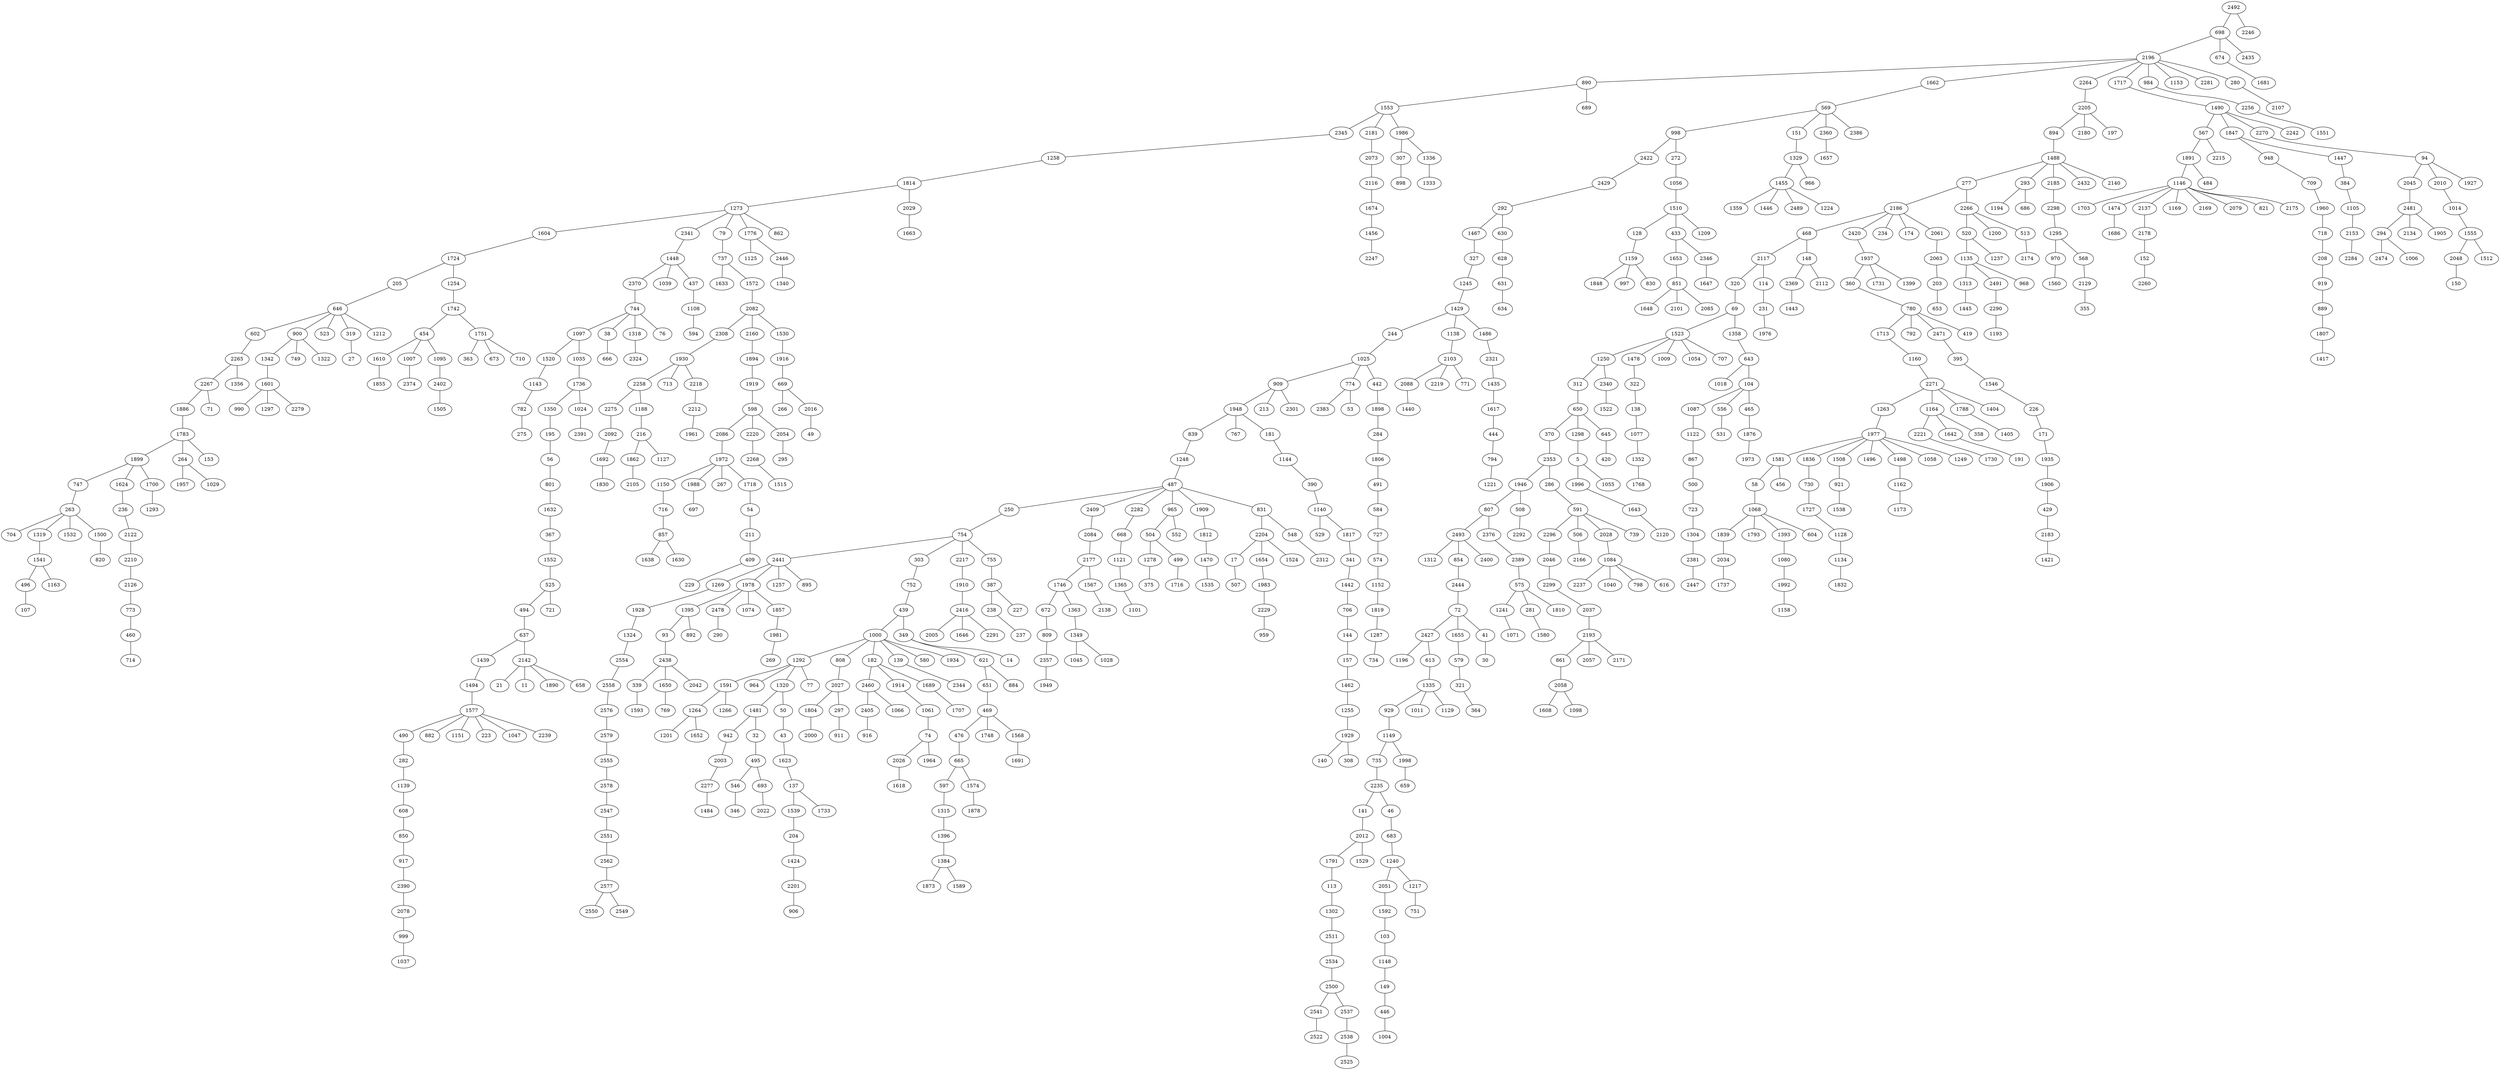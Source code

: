 strict graph "" {
	2492 -- 698;
	2492 -- 2246;
	698 -- 2196;
	698 -- 674;
	698 -- 2435;
	2196 -- 890;
	2196 -- 1662;
	2196 -- 2264;
	2196 -- 1717;
	2196 -- 984;
	2196 -- 1153;
	2196 -- 2281;
	2196 -- 280;
	890 -- 1553;
	890 -- 689;
	1553 -- 2345;
	1553 -- 2181;
	1553 -- 1986;
	2345 -- 1258;
	1258 -- 1814;
	1814 -- 1273;
	1814 -- 2029;
	1273 -- 1604;
	1273 -- 2341;
	1273 -- 79;
	1273 -- 1776;
	1273 -- 862;
	1604 -- 1724;
	1724 -- 205;
	1724 -- 1254;
	205 -- 646;
	646 -- 602;
	646 -- 900;
	646 -- 523;
	646 -- 319;
	646 -- 1212;
	602 -- 2265;
	2265 -- 2267;
	2265 -- 1356;
	2267 -- 1886;
	2267 -- 71;
	1886 -- 1783;
	1783 -- 1899;
	1783 -- 264;
	1783 -- 153;
	1899 -- 747;
	1899 -- 1624;
	1899 -- 1700;
	747 -- 263;
	263 -- 704;
	263 -- 1319;
	263 -- 1532;
	263 -- 1500;
	1662 -- 569;
	569 -- 998;
	569 -- 151;
	569 -- 2360;
	569 -- 2386;
	998 -- 2422;
	998 -- 272;
	2422 -- 2429;
	2429 -- 292;
	292 -- 1467;
	292 -- 630;
	1467 -- 327;
	327 -- 1245;
	1245 -- 1429;
	1429 -- 244;
	1429 -- 1138;
	1429 -- 1486;
	244 -- 1025;
	1025 -- 909;
	1025 -- 774;
	1025 -- 442;
	909 -- 1948;
	909 -- 213;
	909 -- 2301;
	1948 -- 839;
	1948 -- 767;
	1948 -- 181;
	839 -- 1248;
	1248 -- 487;
	487 -- 250;
	487 -- 2409;
	487 -- 2282;
	487 -- 965;
	487 -- 1909;
	487 -- 831;
	250 -- 754;
	754 -- 2441;
	754 -- 303;
	754 -- 2217;
	754 -- 755;
	2441 -- 1269;
	2441 -- 1978;
	2441 -- 1257;
	2441 -- 895;
	1269 -- 1928;
	1928 -- 1324;
	1324 -- 2554;
	2554 -- 2558;
	2558 -- 2576;
	2576 -- 2579;
	2579 -- 2555;
	2555 -- 2578;
	2578 -- 2547;
	2547 -- 2551;
	2551 -- 2562;
	2562 -- 2577;
	2577 -- 2550;
	2577 -- 2549;
	2409 -- 2084;
	2084 -- 2177;
	2177 -- 1746;
	2177 -- 1567;
	1746 -- 672;
	1746 -- 1363;
	2264 -- 2205;
	2205 -- 894;
	2205 -- 2180;
	2205 -- 197;
	894 -- 1488;
	1488 -- 277;
	1488 -- 293;
	1488 -- 2185;
	1488 -- 2432;
	1488 -- 2140;
	277 -- 2186;
	277 -- 2266;
	2186 -- 468;
	2186 -- 2420;
	2186 -- 234;
	2186 -- 174;
	2186 -- 2061;
	468 -- 2117;
	468 -- 148;
	2117 -- 320;
	2117 -- 114;
	320 -- 69;
	69 -- 1523;
	69 -- 1358;
	1523 -- 1250;
	1523 -- 1478;
	1523 -- 1009;
	1523 -- 1054;
	1523 -- 707;
	1250 -- 312;
	1250 -- 2340;
	312 -- 650;
	650 -- 370;
	650 -- 1298;
	650 -- 645;
	370 -- 2353;
	2353 -- 1946;
	2353 -- 286;
	1946 -- 807;
	1946 -- 508;
	807 -- 2493;
	807 -- 2376;
	2493 -- 1312;
	2493 -- 854;
	2493 -- 2400;
	1717 -- 1490;
	1490 -- 567;
	1490 -- 1847;
	1490 -- 2270;
	1490 -- 2242;
	303 -- 752;
	752 -- 439;
	439 -- 1000;
	439 -- 349;
	1000 -- 1292;
	1000 -- 808;
	1000 -- 182;
	1000 -- 139;
	1000 -- 580;
	1000 -- 1934;
	1292 -- 1591;
	1292 -- 964;
	1292 -- 1320;
	1292 -- 77;
	1591 -- 1264;
	1591 -- 1266;
	1264 -- 1201;
	1264 -- 1652;
	1138 -- 2103;
	672 -- 809;
	809 -- 2357;
	2357 -- 1949;
	854 -- 2444;
	2444 -- 72;
	72 -- 2427;
	72 -- 1655;
	72 -- 41;
	1254 -- 1742;
	1742 -- 454;
	1742 -- 1751;
	454 -- 1610;
	454 -- 1007;
	454 -- 1095;
	1610 -- 1855;
	2420 -- 1937;
	1937 -- 360;
	1937 -- 1731;
	1937 -- 1399;
	360 -- 780;
	780 -- 1713;
	780 -- 792;
	780 -- 2471;
	780 -- 419;
	567 -- 1891;
	567 -- 2215;
	1891 -- 1146;
	1891 -- 484;
	1146 -- 1703;
	1146 -- 1474;
	1146 -- 2137;
	1146 -- 1169;
	1146 -- 2169;
	1146 -- 2079;
	1146 -- 821;
	1146 -- 2175;
	984 -- 2256;
	2256 -- 1551;
	2103 -- 2088;
	2103 -- 2219;
	2103 -- 771;
	2088 -- 1440;
	2282 -- 668;
	668 -- 1121;
	1121 -- 1365;
	1365 -- 1101;
	286 -- 591;
	591 -- 2296;
	591 -- 506;
	591 -- 2028;
	591 -- 739;
	2296 -- 2046;
	2046 -- 2299;
	2299 -- 2037;
	2037 -- 2193;
	2193 -- 861;
	2193 -- 2057;
	2193 -- 2171;
	861 -- 2058;
	2058 -- 1608;
	2058 -- 1098;
	2341 -- 1448;
	1448 -- 2370;
	1448 -- 1039;
	1448 -- 437;
	2370 -- 744;
	744 -- 1097;
	744 -- 38;
	744 -- 1318;
	744 -- 76;
	1097 -- 1520;
	1097 -- 1035;
	1520 -- 1143;
	1143 -- 782;
	674 -- 1681;
	2181 -- 2073;
	2073 -- 2116;
	2116 -- 1674;
	1674 -- 1456;
	1456 -- 2247;
	1567 -- 2138;
	1978 -- 1395;
	1978 -- 2478;
	1978 -- 1074;
	1978 -- 1857;
	1395 -- 93;
	1395 -- 892;
	93 -- 2438;
	2438 -- 339;
	2438 -- 1650;
	2438 -- 2042;
	2427 -- 1196;
	2427 -- 613;
	808 -- 2027;
	2027 -- 1804;
	2027 -- 297;
	1804 -- 2000;
	79 -- 737;
	737 -- 1633;
	737 -- 1572;
	1319 -- 1541;
	1541 -- 496;
	1541 -- 1163;
	496 -- 107;
	297 -- 911;
	1358 -- 643;
	643 -- 1018;
	643 -- 104;
	114 -- 231;
	613 -- 1335;
	1335 -- 929;
	1335 -- 1011;
	1335 -- 1129;
	929 -- 1149;
	1149 -- 735;
	1149 -- 1998;
	735 -- 2235;
	2235 -- 141;
	2235 -- 46;
	1035 -- 1736;
	1736 -- 1350;
	1736 -- 1024;
	1350 -- 195;
	195 -- 56;
	56 -- 801;
	801 -- 1632;
	1632 -- 367;
	367 -- 1552;
	1552 -- 525;
	525 -- 494;
	525 -- 721;
	494 -- 637;
	637 -- 1439;
	637 -- 2142;
	1439 -- 1494;
	1847 -- 948;
	1847 -- 1447;
	948 -- 709;
	709 -- 1960;
	1960 -- 718;
	718 -- 208;
	208 -- 919;
	919 -- 889;
	889 -- 1807;
	1807 -- 1417;
	1447 -- 384;
	384 -- 1105;
	1105 -- 2153;
	2153 -- 2284;
	1494 -- 1577;
	1577 -- 490;
	1577 -- 882;
	1577 -- 1151;
	1577 -- 223;
	1577 -- 1047;
	1577 -- 2239;
	490 -- 282;
	282 -- 1139;
	1139 -- 608;
	608 -- 850;
	850 -- 917;
	917 -- 2390;
	2390 -- 2078;
	2078 -- 999;
	999 -- 1037;
	965 -- 504;
	965 -- 552;
	504 -- 1278;
	504 -- 499;
	141 -- 2012;
	2012 -- 1791;
	2012 -- 1529;
	1791 -- 113;
	113 -- 1302;
	1302 -- 2511;
	2511 -- 2534;
	2534 -- 2500;
	2500 -- 2541;
	2500 -- 2537;
	2541 -- 2522;
	1655 -- 579;
	579 -- 321;
	321 -- 364;
	1713 -- 1160;
	1160 -- 2271;
	2271 -- 1263;
	2271 -- 1164;
	2271 -- 1788;
	2271 -- 1404;
	1263 -- 1977;
	1977 -- 1581;
	1977 -- 1836;
	1977 -- 1508;
	1977 -- 1496;
	1977 -- 1498;
	1977 -- 1058;
	1977 -- 1249;
	1776 -- 1125;
	1776 -- 2446;
	1572 -- 2082;
	2082 -- 2308;
	2082 -- 2160;
	2082 -- 1530;
	2308 -- 1930;
	1930 -- 2258;
	1930 -- 713;
	1930 -- 2218;
	2258 -- 2275;
	2258 -- 1188;
	2275 -- 2092;
	293 -- 1194;
	293 -- 686;
	264 -- 1957;
	264 -- 1029;
	1320 -- 1481;
	1320 -- 50;
	1481 -- 942;
	1481 -- 32;
	942 -- 2003;
	1164 -- 2221;
	1164 -- 1642;
	1164 -- 358;
	2221 -- 1730;
	506 -- 2166;
	148 -- 2369;
	148 -- 2112;
	2369 -- 1443;
	38 -- 666;
	1581 -- 58;
	1581 -- 456;
	58 -- 1068;
	1068 -- 1839;
	1068 -- 1793;
	1068 -- 1393;
	1068 -- 604;
	1839 -- 2034;
	349 -- 621;
	349 -- 14;
	621 -- 651;
	621 -- 884;
	651 -- 469;
	469 -- 476;
	469 -- 1748;
	469 -- 1568;
	476 -- 665;
	2266 -- 520;
	2266 -- 1200;
	2266 -- 513;
	520 -- 1135;
	520 -- 1237;
	1135 -- 1313;
	1135 -- 2491;
	1135 -- 968;
	1313 -- 1445;
	2034 -- 1737;
	50 -- 43;
	43 -- 1623;
	1623 -- 137;
	272 -- 1056;
	151 -- 1329;
	1329 -- 1455;
	1329 -- 966;
	1455 -- 1359;
	1455 -- 1446;
	1455 -- 2489;
	1455 -- 1224;
	1298 -- 5;
	5 -- 1996;
	5 -- 1055;
	1996 -- 1643;
	1643 -- 2120;
	2270 -- 94;
	94 -- 2045;
	94 -- 2010;
	94 -- 1927;
	2142 -- 21;
	2142 -- 11;
	2142 -- 1890;
	2142 -- 658;
	2376 -- 2389;
	2389 -- 575;
	575 -- 1241;
	575 -- 281;
	575 -- 1810;
	1241 -- 1071;
	645 -- 420;
	1474 -- 1686;
	782 -- 275;
	665 -- 597;
	665 -- 1574;
	597 -- 1315;
	900 -- 1342;
	900 -- 749;
	900 -- 1322;
	1342 -- 1601;
	1601 -- 990;
	1601 -- 1297;
	1601 -- 2279;
	1986 -- 307;
	1986 -- 1336;
	307 -- 898;
	2537 -- 2538;
	2538 -- 2525;
	1836 -- 730;
	730 -- 1727;
	1727 -- 1128;
	1128 -- 1134;
	1134 -- 1832;
	2160 -- 1894;
	1894 -- 1919;
	1919 -- 598;
	598 -- 2086;
	598 -- 2220;
	598 -- 2054;
	2086 -- 1972;
	1972 -- 1150;
	1972 -- 1988;
	1972 -- 267;
	1972 -- 1718;
	1150 -- 716;
	716 -- 857;
	857 -- 1638;
	857 -- 1630;
	32 -- 495;
	495 -- 546;
	495 -- 693;
	546 -- 346;
	2045 -- 2481;
	2481 -- 294;
	2481 -- 2134;
	2481 -- 1905;
	1056 -- 1510;
	1510 -- 128;
	1510 -- 433;
	1510 -- 1209;
	128 -- 1159;
	1159 -- 1848;
	1159 -- 997;
	1159 -- 830;
	137 -- 1539;
	137 -- 1733;
	1539 -- 204;
	204 -- 1424;
	1424 -- 2201;
	2028 -- 1084;
	1084 -- 2237;
	1084 -- 1040;
	1084 -- 798;
	1084 -- 616;
	2185 -- 2298;
	2298 -- 1295;
	433 -- 1653;
	433 -- 2346;
	1653 -- 851;
	851 -- 1648;
	851 -- 2101;
	851 -- 2085;
	1508 -- 921;
	921 -- 1538;
	2478 -- 290;
	1568 -- 1691;
	2217 -- 1910;
	1910 -- 2416;
	2092 -- 1692;
	1692 -- 1830;
	181 -- 1144;
	1144 -- 390;
	508 -- 2292;
	182 -- 2460;
	182 -- 1914;
	182 -- 1689;
	2460 -- 2405;
	2460 -- 1066;
	2405 -- 916;
	1295 -- 970;
	1295 -- 568;
	970 -- 1560;
	1278 -- 375;
	294 -- 2474;
	294 -- 1006;
	1024 -- 2391;
	1751 -- 363;
	1751 -- 673;
	1751 -- 710;
	1909 -- 1812;
	1812 -- 1470;
	1470 -- 1535;
	2416 -- 2005;
	2416 -- 1646;
	2416 -- 2291;
	1914 -- 1061;
	1061 -- 74;
	74 -- 2026;
	74 -- 1964;
	1478 -- 322;
	322 -- 138;
	138 -- 1077;
	1077 -- 1352;
	1352 -- 1768;
	1642 -- 191;
	1363 -- 1349;
	630 -- 628;
	628 -- 631;
	631 -- 634;
	104 -- 1087;
	104 -- 556;
	104 -- 465;
	1087 -- 1122;
	1122 -- 867;
	867 -- 500;
	500 -- 723;
	723 -- 1304;
	1304 -- 2381;
	2381 -- 2447;
	831 -- 2204;
	831 -- 548;
	774 -- 2383;
	774 -- 53;
	1007 -- 2374;
	2137 -- 2178;
	2178 -- 152;
	1530 -- 1916;
	1916 -- 669;
	669 -- 266;
	669 -- 2016;
	1998 -- 659;
	1624 -- 236;
	236 -- 2122;
	2122 -- 2210;
	2210 -- 2126;
	2126 -- 773;
	773 -- 460;
	46 -- 683;
	683 -- 1240;
	1498 -- 1162;
	1162 -- 1173;
	1486 -- 2321;
	2321 -- 1435;
	1435 -- 1617;
	1617 -- 444;
	444 -- 794;
	794 -- 1221;
	755 -- 387;
	387 -- 238;
	387 -- 227;
	238 -- 237;
	2491 -- 2290;
	2290 -- 1193;
	41 -- 30;
	2218 -- 2212;
	1315 -- 1396;
	1396 -- 1384;
	1384 -- 1873;
	1384 -- 1589;
	390 -- 1140;
	1140 -- 529;
	1140 -- 1817;
	1700 -- 1293;
	1689 -- 1707;
	139 -- 2344;
	339 -- 1593;
	460 -- 714;
	2220 -- 2268;
	2268 -- 1515;
	2010 -- 1014;
	1014 -- 1555;
	1555 -- 2048;
	1555 -- 1512;
	2360 -- 1657;
	1788 -- 1405;
	2201 -- 906;
	2048 -- 150;
	568 -- 2129;
	2129 -- 355;
	2061 -- 2063;
	2063 -- 203;
	203 -- 653;
	1650 -- 769;
	1988 -- 697;
	1857 -- 1981;
	1981 -- 269;
	1349 -- 1045;
	1349 -- 1028;
	1188 -- 216;
	216 -- 1862;
	216 -- 1127;
	1862 -- 2105;
	2054 -- 295;
	2026 -- 1618;
	2204 -- 17;
	2204 -- 1654;
	2204 -- 1524;
	556 -- 531;
	693 -- 2022;
	1240 -- 2051;
	1240 -- 1217;
	2051 -- 1592;
	1592 -- 103;
	103 -- 1148;
	1148 -- 149;
	149 -- 446;
	446 -- 1004;
	2340 -- 1522;
	2016 -- 49;
	1718 -- 54;
	54 -- 211;
	211 -- 409;
	409 -- 229;
	1095 -- 2402;
	2402 -- 1505;
	1217 -- 751;
	2003 -- 2277;
	2277 -- 1484;
	231 -- 1976;
	2471 -- 395;
	395 -- 1546;
	1546 -- 226;
	226 -- 171;
	171 -- 1935;
	1935 -- 1906;
	1906 -- 429;
	429 -- 2183;
	2183 -- 1421;
	280 -- 2107;
	499 -- 1716;
	2029 -- 1663;
	1336 -- 1333;
	548 -- 2312;
	17 -- 507;
	2346 -- 1647;
	465 -- 1876;
	1876 -- 1973;
	442 -- 1898;
	1898 -- 284;
	284 -- 1806;
	1806 -- 491;
	491 -- 584;
	584 -- 727;
	727 -- 574;
	1318 -- 2324;
	513 -- 2174;
	2446 -- 1340;
	2212 -- 1961;
	152 -- 2260;
	1393 -- 1080;
	1080 -- 1992;
	1992 -- 1158;
	319 -- 27;
	574 -- 1152;
	1152 -- 1819;
	1819 -- 1287;
	1287 -- 734;
	1654 -- 1983;
	1983 -- 2229;
	2229 -- 959;
	1817 -- 341;
	341 -- 1442;
	1442 -- 706;
	706 -- 144;
	144 -- 157;
	157 -- 1462;
	1462 -- 1255;
	1255 -- 1929;
	1929 -- 140;
	1929 -- 308;
	1500 -- 820;
	281 -- 1580;
	437 -- 1108;
	1108 -- 594;
	1574 -- 1878;
}
